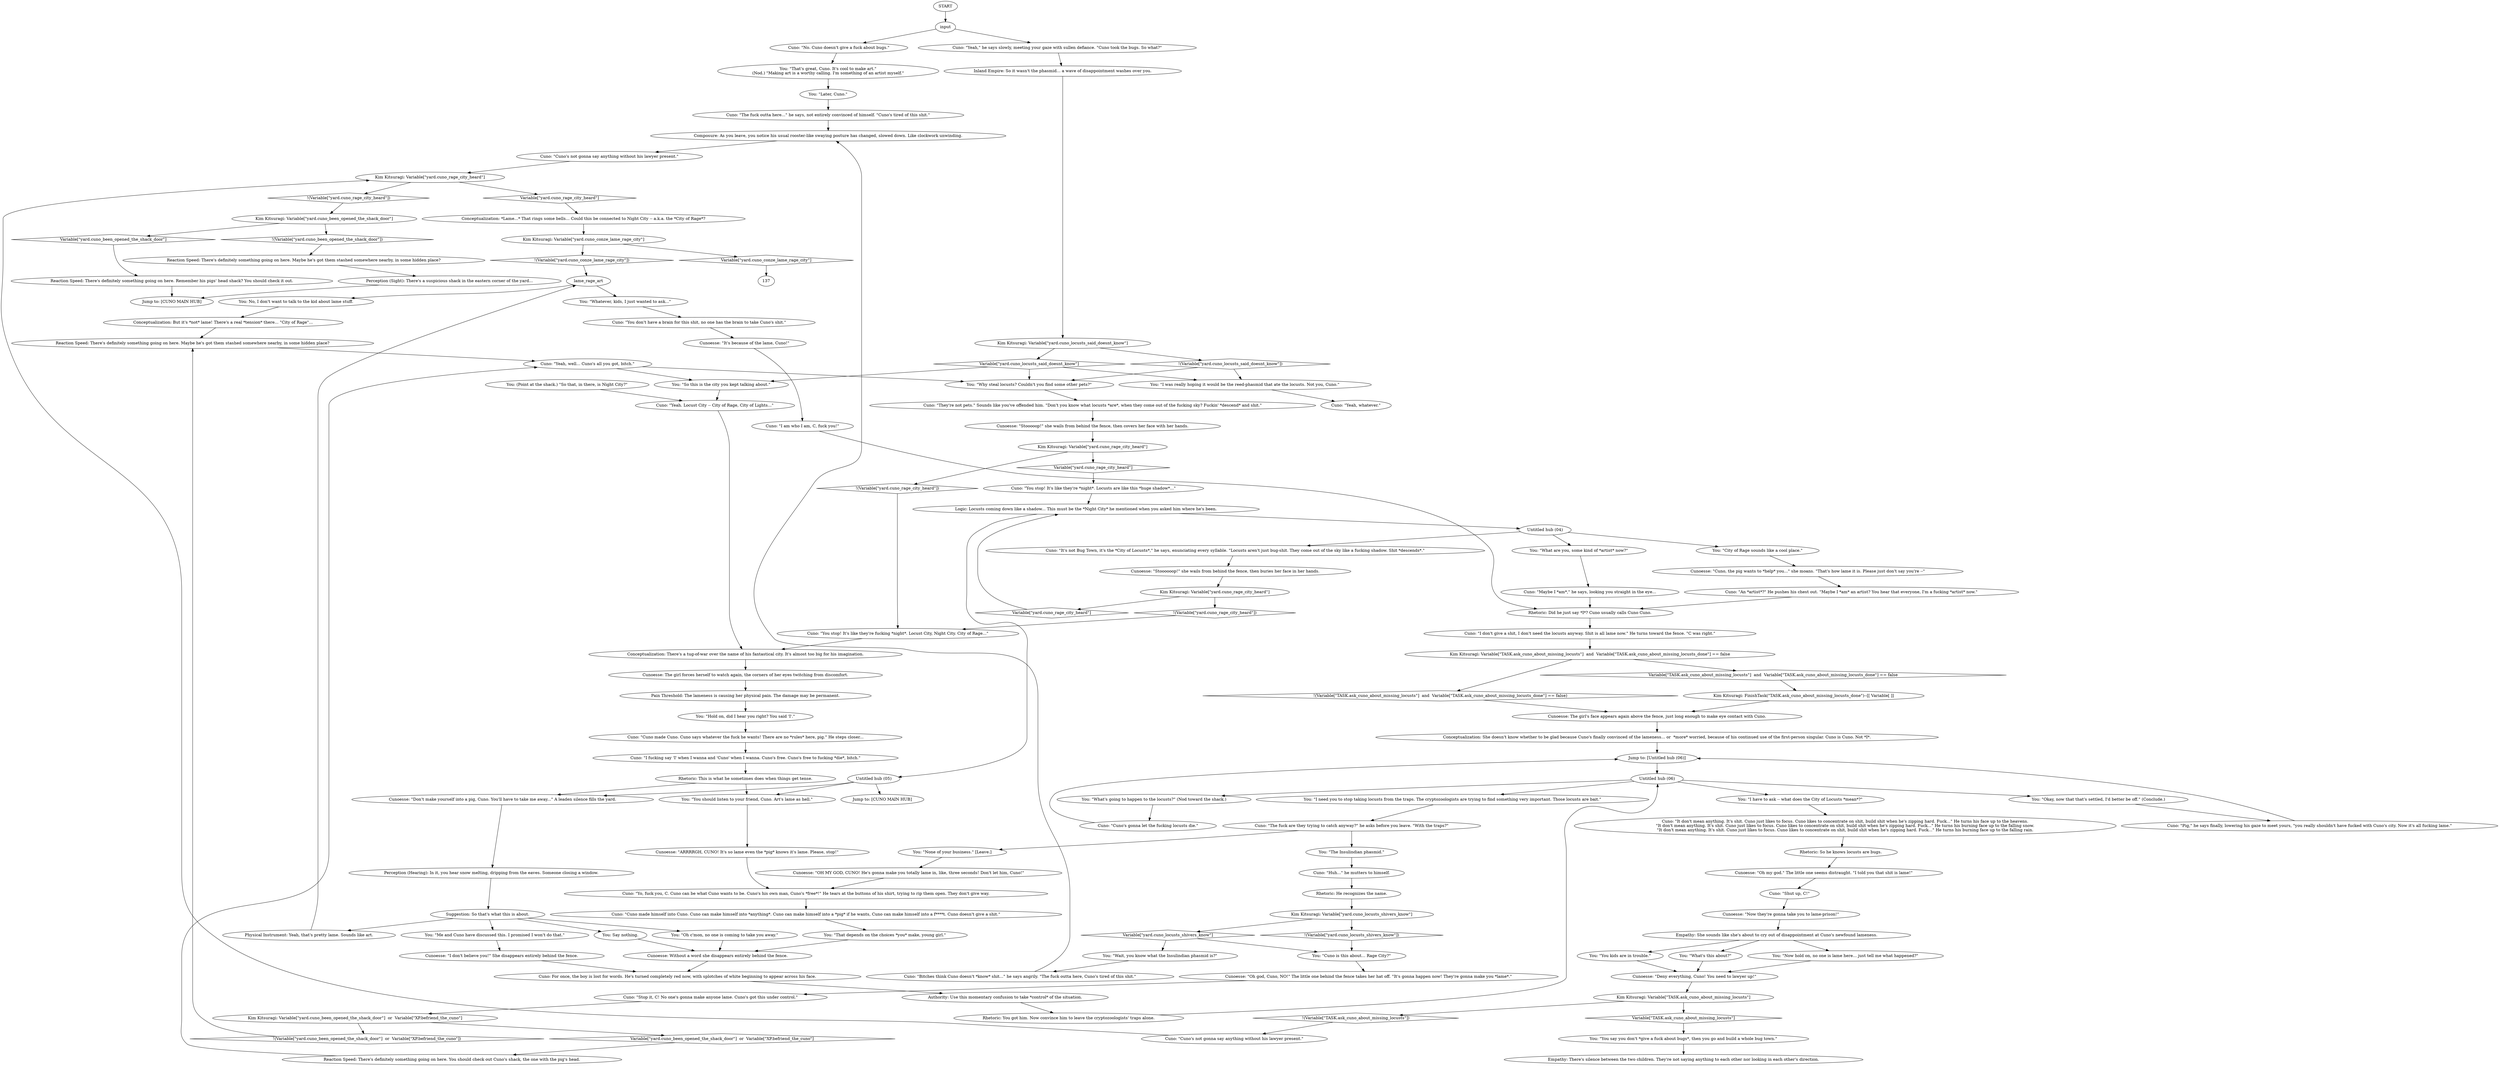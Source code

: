 # YARD / CUNO LOCUSTS
# Cuno's City of Locusts related content.
#* Futile.
#* I've been to shack and clicked on it.
# ==================================================
digraph G {
	  0 [label="START"];
	  1 [label="input"];
	  2 [label="Inland Empire: So it wasn't the phasmid... a wave of disappointment washes over you."];
	  3 [label="Kim Kitsuragi: Variable[\"yard.cuno_rage_city_heard\"]"];
	  4 [label="Variable[\"yard.cuno_rage_city_heard\"]", shape=diamond];
	  5 [label="!(Variable[\"yard.cuno_rage_city_heard\"])", shape=diamond];
	  6 [label="Cuno: \"Yeah. Locust City -- City of Rage, City of Lights...\""];
	  7 [label="You: \"What are you, some kind of *artist* now?\""];
	  8 [label="You: \"Oh c'mon, no one is coming to take you away.\""];
	  9 [label="Untitled hub (06)"];
	  10 [label="Cuno: \"It don't mean anything. It's shit. Cuno just likes to focus. Cuno likes to concentrate on shit, build shit when he's zipping hard. Fuck...\" He turns his face up to the heavens.\n\"It don't mean anything. It's shit. Cuno just likes to focus. Cuno likes to concentrate on shit, build shit when he's zipping hard. Fuck...\" He turns his burning face up to the falling snow.\n\"It don't mean anything. It's shit. Cuno just likes to focus. Cuno likes to concentrate on shit, build shit when he's zipping hard. Fuck...\" He turns his burning face up to the falling rain."];
	  11 [label="Cunoesse: \"Oh god, Cuno, NO!\" The little one behind the fence takes her hat off. \"It's gonna happen now! They're gonna make you *lame*.\""];
	  12 [label="Rhetoric: This is what he sometimes does when things get tense."];
	  13 [label="Cunoesse: \"I don't believe you!\" She disappears entirely behind the fence."];
	  14 [label="Perception (Sight): There's a suspicious shack in the eastern corner of the yard..."];
	  15 [label="You: \"I was really hoping it would be the reed-phasmid that ate the locusts. Not you, Cuno.“"];
	  16 [label="You: \"What's going to happen to the locusts?\" (Nod toward the shack.)"];
	  17 [label="You: \"The Insulindian phasmid.\""];
	  18 [label="Rhetoric: He recognizes the name."];
	  19 [label="Cunoesse: \"Deny everything, Cuno! You need to lawyer up!\""];
	  20 [label="Kim Kitsuragi: Variable[\"yard.cuno_been_opened_the_shack_door\"]  or  Variable[\"XP.befriend_the_cuno\"]"];
	  21 [label="Variable[\"yard.cuno_been_opened_the_shack_door\"]  or  Variable[\"XP.befriend_the_cuno\"]", shape=diamond];
	  22 [label="!(Variable[\"yard.cuno_been_opened_the_shack_door\"]  or  Variable[\"XP.befriend_the_cuno\"])", shape=diamond];
	  23 [label="You: \"I have to ask -- what does the City of Locusts *mean*?\""];
	  24 [label="Cuno: \"Cuno's gonna let the fucking locusts die.\""];
	  25 [label="You: \"Wait, you know what the Insulindian phasmid is?\""];
	  26 [label="Authority: Use this momentary confusion to take *control* of the situation."];
	  27 [label="Conceptualization: But it's *not* lame! There's a real *tension* there... \"City of Rage\"..."];
	  28 [label="Rhetoric: Did he just say *I*? Cuno usually calls Cuno Cuno."];
	  29 [label="Cuno: \"You don't have a brain for this shit, no one has the brain to take Cuno's shit.\""];
	  30 [label="Composure: As you leave, you notice his usual rooster-like swaying posture has changed, slowed down. Like clockwork unwinding."];
	  31 [label="Kim Kitsuragi: Variable[\"TASK.ask_cuno_about_missing_locusts\"]  and  Variable[\"TASK.ask_cuno_about_missing_locusts_done\"] == false"];
	  32 [label="Variable[\"TASK.ask_cuno_about_missing_locusts\"]  and  Variable[\"TASK.ask_cuno_about_missing_locusts_done\"] == false", shape=diamond];
	  33 [label="!(Variable[\"TASK.ask_cuno_about_missing_locusts\"]  and  Variable[\"TASK.ask_cuno_about_missing_locusts_done\"] == false)", shape=diamond];
	  34 [label="Cunoesse: The girl forces herself to watch again, the corners of her eyes twitching from discomfort."];
	  35 [label="Cunoesse: The girl's face appears again above the fence, just long enough to make eye contact with Cuno."];
	  36 [label="Empathy: She sounds like she's about to cry out of disappointment at Cuno's newfound lameness."];
	  37 [label="You: \"You kids are in trouble.\""];
	  38 [label="Reaction Speed: There's definitely something going on here. You should check out Cuno's shack, the one with the pig's head."];
	  39 [label="Cuno: \"They're not pets.\" Sounds like you've offended him. \"Don't you know what locusts *are*, when they come out of the fucking sky? Fuckin' *descend* and shit.\""];
	  40 [label="Cuno: \"Shut up, C!\""];
	  41 [label="You: \"You should listen to your friend, Cuno. Art's lame as hell.\""];
	  42 [label="Cuno: \"You stop! It's like they're *night*. Locusts are like this *huge shadow*...\""];
	  43 [label="Cuno: \"Cuno made Cuno. Cuno says whatever the fuck he wants! There are no *rules* here, pig.\" He steps closer..."];
	  44 [label="Conceptualization: She doesn't know whether to be glad because Cuno's finally convinced of the lameness... or  *more* worried, because of his continued use of the first-person singular. Cuno is Cuno. Not *I*."];
	  45 [label="Pain Threshold: The lameness is causing her physical pain. The damage may be permanent."];
	  46 [label="Cuno: \"Cuno made himself into Cuno. Cuno can make himself into *anything*. Cuno can make himself into a *pig* if he wants, Cuno can make himself into a f****t. Cuno doesn't give a shit.\""];
	  47 [label="Kim Kitsuragi: FinishTask(\"TASK.ask_cuno_about_missing_locusts_done\")--[[ Variable[ ]]"];
	  48 [label="Suggestion: So that's what this is about."];
	  49 [label="Cunoesse: \"Cuno, the pig wants to *help* you...\" she moans. \"That's how lame it is. Please just don't say you're --\""];
	  50 [label="Cuno: \"Huh...\" he mutters to himself."];
	  51 [label="Conceptualization: There's a tug-of-war over the name of his fantastical city. It's almost too big for his imagination."];
	  52 [label="You: \"Me and Cuno have discussed this. I promised I won't do that.\""];
	  53 [label="You: \"None of your business.\" [Leave.]"];
	  54 [label="Kim Kitsuragi: Variable[\"yard.cuno_rage_city_heard\"]"];
	  55 [label="Variable[\"yard.cuno_rage_city_heard\"]", shape=diamond];
	  56 [label="!(Variable[\"yard.cuno_rage_city_heard\"])", shape=diamond];
	  57 [label="Reaction Speed: There's definitely something going on here. Maybe he's got them stashed somewhere nearby, in some hidden place?"];
	  58 [label="You: \"I need you to stop taking locusts from the traps. The cryptozoologists are trying to find something very important. Those locusts are bait.\""];
	  59 [label="Cuno: For once, the boy is lost for words. He's turned completely red now, with splotches of white beginning to appear across his face."];
	  60 [label="You: \"Okay, now that that's settled, I'd better be off.\" (Conclude.)"];
	  61 [label="Cuno: \"Bitches think Cuno doesn't *know* shit...\" he says angrily. \"The fuck outta here, Cuno's tired of this shit.\""];
	  62 [label="lame_rage_art"];
	  63 [label="Reaction Speed: There's definitely something going on here. Remember his pigs' head shack? You should check it out."];
	  64 [label="Cunoesse: \"Now they're gonna take you to lame-prison!\""];
	  65 [label="You: No, I don't want to talk to the kid about lame stuff."];
	  66 [label="Cuno: \"Stop it, C! No one's gonna make anyone lame. Cuno's got this under control.\""];
	  67 [label="You: Say nothing."];
	  68 [label="Cunoesse: \"ARRRRGH, CUNO! It's so lame even the *pig* knows it's lame. Please, stop!\""];
	  69 [label="Cunoesse: Without a word she disappears entirely behind the fence."];
	  70 [label="You: \"What's this about?\""];
	  71 [label="Cuno: \"I fucking say 'I' when I wanna and 'Cuno' when I wanna. Cuno's free. Cuno's free to fucking *die*, bitch.\""];
	  72 [label="Cunoesse: \"Stooooop!\" she wails from behind the fence, then covers her face with her hands."];
	  73 [label="Cuno: \"Maybe I *am*,\" he says, looking you straight in the eye..."];
	  74 [label="Perception (Hearing): In it, you hear snow melting, dripping from the eaves. Someone closing a window."];
	  75 [label="Rhetoric: You got him. Now convince him to leave the cryptozoologists' traps alone."];
	  76 [label="Kim Kitsuragi: Variable[\"yard.cuno_rage_city_heard\"]"];
	  77 [label="Variable[\"yard.cuno_rage_city_heard\"]", shape=diamond];
	  78 [label="!(Variable[\"yard.cuno_rage_city_heard\"])", shape=diamond];
	  79 [label="Conceptualization: *Lame...* That rings some bells... Could this be connected to Night City -- a.k.a. the *City of Rage*?"];
	  80 [label="Reaction Speed: There's definitely something going on here. Maybe he's got them stashed somewhere nearby, in some hidden place?"];
	  81 [label="Kim Kitsuragi: Variable[\"TASK.ask_cuno_about_missing_locusts\"]"];
	  82 [label="Variable[\"TASK.ask_cuno_about_missing_locusts\"]", shape=diamond];
	  83 [label="!(Variable[\"TASK.ask_cuno_about_missing_locusts\"])", shape=diamond];
	  84 [label="You: \"Why steal locusts? Couldn't you find some other pets?\""];
	  85 [label="You: \"City of Rage sounds like a cool place.\""];
	  86 [label="Cuno: \"The fuck outta here...\" he says, not entirely convinced of himself. \"Cuno's tired of this shit.\""];
	  87 [label="Cuno: \"No. Cuno doesn't give a fuck about bugs.\""];
	  88 [label="You: \"Now hold on, no one is lame here... just tell me what happened?\""];
	  89 [label="Cuno: \"Cuno's not gonna say anything without his lawyer present.\""];
	  90 [label="Kim Kitsuragi: Variable[\"yard.cuno_conze_lame_rage_city\"]"];
	  91 [label="Variable[\"yard.cuno_conze_lame_rage_city\"]", shape=diamond];
	  92 [label="!(Variable[\"yard.cuno_conze_lame_rage_city\"])", shape=diamond];
	  93 [label="Kim Kitsuragi: Variable[\"yard.cuno_been_opened_the_shack_door\"]"];
	  94 [label="Variable[\"yard.cuno_been_opened_the_shack_door\"]", shape=diamond];
	  95 [label="!(Variable[\"yard.cuno_been_opened_the_shack_door\"])", shape=diamond];
	  96 [label="Cunoesse: \"It's because of the lame, Cuno!\""];
	  97 [label="Kim Kitsuragi: Variable[\"yard.cuno_locusts_said_doesnt_know\"]"];
	  98 [label="Variable[\"yard.cuno_locusts_said_doesnt_know\"]", shape=diamond];
	  99 [label="!(Variable[\"yard.cuno_locusts_said_doesnt_know\"])", shape=diamond];
	  100 [label="Cunoesse: \"Stoooooop!\" she wails from behind the fence, then buries her face in her hands."];
	  101 [label="Logic: Locusts coming down like a shadow... This must be the *Night City* he mentioned when you asked him where he's been."];
	  102 [label="Cuno: \"An *artist*?\" He pushes his chest out. \"Maybe I *am* an artist? You hear that everyone, I'm a fucking *artist* now.\""];
	  103 [label="Cuno: \"You stop! It's like they're fucking *night*. Locust City, Night City. City of Rage...\""];
	  104 [label="Cuno: \"Yo, fuck you, C. Cuno can be what Cuno wants to be. Cuno's his own man, Cuno's *free*!\" He tears at the buttons of his shirt, trying to rip them open. They don't give way."];
	  105 [label="Kim Kitsuragi: Variable[\"yard.cuno_locusts_shivers_know\"]"];
	  106 [label="Variable[\"yard.cuno_locusts_shivers_know\"]", shape=diamond];
	  107 [label="!(Variable[\"yard.cuno_locusts_shivers_know\"])", shape=diamond];
	  108 [label="Jump to: [CUNO MAIN HUB]"];
	  109 [label="Cunoesse: \"Oh my god.\" The little one seems distraught. \"I told you that shit is lame!\""];
	  110 [label="Cuno: \"I am who I am, C, fuck you!\""];
	  111 [label="Cuno: \"Yeah,\" he says slowly, meeting your gaze with sullen defiance. \"Cuno took the bugs. So what?\""];
	  112 [label="Jump to: [Untitled hub (06)]"];
	  113 [label="You: (Point at the shack.) \"So that, in there, is Night City?\""];
	  114 [label="Untitled hub (04)"];
	  115 [label="You: \"Hold on, did I hear you right? You said 'I'.\""];
	  116 [label="Jump to: [CUNO MAIN HUB]"];
	  117 [label="Cuno: \"Yeah, well... Cuno's all you got, bitch.\""];
	  118 [label="Cuno: \"Yeah, whatever.\""];
	  119 [label="Cunoesse: \"OH MY GOD, CUNO! He's gonna make you totally lame in, like, three seconds! Don't let him, Cuno!\""];
	  120 [label="You: \"Later, Cuno.\""];
	  121 [label="You: \"Cuno is this about... Rage City?\""];
	  122 [label="You: \"Whatever, kids, I just wanted to ask...\""];
	  123 [label="Cuno: \"It's not Bug Town, it's the *City of Locusts*,\" he says, enunciating every syllable. \"Locusts aren't just bug-shit. They come out of the sky like a fucking shadow. Shit *descends*.\""];
	  124 [label="Empathy: There's silence between the two children. They're not saying anything to each other nor looking in each other's direction."];
	  125 [label="Cuno: \"Cuno's not gonna say anything without his lawyer present.\""];
	  126 [label="You: \"You say you don't *give a fuck about bugs*, then you go and build a whole bug town.\""];
	  127 [label="You: \"So this is the city you kept talking about.\""];
	  128 [label="Untitled hub (05)"];
	  129 [label="Cuno: \"I don't give a shit, I don't need the locusts anyway. Shit is all lame now.\" He turns toward the fence. \"C was right.\""];
	  130 [label="Cuno: \"The fuck are they trying to catch anyway?\" he asks before you leave. \"With the traps?\""];
	  131 [label="Cuno: \"Pig,\" he says finally, lowering his gaze to meet yours, \"you really shouldn't have fucked with Cuno's city. Now it's all fucking lame.\""];
	  132 [label="Rhetoric: So he knows locusts are bugs."];
	  133 [label="You: \"That's great, Cuno. It's cool to make art.\"\n(Nod.) \"Making art is a worthy calling. I'm something of an artist myself.\""];
	  134 [label="Cunoesse: \"Don't make yourself into a pig, Cuno. You'll have to take me away...\" A leaden silence fills the yard."];
	  135 [label="You: \"That depends on the choices *you* make, young girl.\""];
	  136 [label="Physical Instrument: Yeah, that's pretty lame. Sounds like art."];
	  0 -> 1
	  1 -> 111
	  1 -> 87
	  2 -> 97
	  3 -> 4
	  3 -> 5
	  4 -> 101
	  5 -> 103
	  6 -> 51
	  7 -> 73
	  8 -> 69
	  9 -> 16
	  9 -> 58
	  9 -> 60
	  9 -> 23
	  10 -> 132
	  11 -> 66
	  12 -> 41
	  12 -> 134
	  13 -> 59
	  14 -> 108
	  15 -> 118
	  16 -> 24
	  17 -> 50
	  18 -> 105
	  19 -> 81
	  20 -> 21
	  20 -> 22
	  21 -> 38
	  22 -> 57
	  23 -> 10
	  24 -> 112
	  25 -> 61
	  26 -> 75
	  27 -> 57
	  28 -> 129
	  29 -> 96
	  30 -> 125
	  31 -> 32
	  31 -> 33
	  32 -> 47
	  33 -> 35
	  34 -> 45
	  35 -> 44
	  36 -> 88
	  36 -> 37
	  36 -> 70
	  37 -> 19
	  38 -> 117
	  39 -> 72
	  40 -> 64
	  41 -> 68
	  42 -> 101
	  43 -> 71
	  44 -> 112
	  45 -> 115
	  46 -> 135
	  47 -> 35
	  48 -> 136
	  48 -> 8
	  48 -> 67
	  48 -> 52
	  49 -> 102
	  50 -> 18
	  51 -> 34
	  52 -> 13
	  53 -> 119
	  54 -> 56
	  54 -> 55
	  55 -> 42
	  56 -> 103
	  57 -> 117
	  58 -> 130
	  59 -> 26
	  60 -> 131
	  61 -> 30
	  62 -> 65
	  62 -> 122
	  63 -> 108
	  64 -> 36
	  65 -> 27
	  66 -> 20
	  67 -> 69
	  68 -> 104
	  69 -> 59
	  70 -> 19
	  71 -> 12
	  72 -> 54
	  73 -> 28
	  74 -> 48
	  75 -> 9
	  76 -> 77
	  76 -> 78
	  77 -> 79
	  78 -> 93
	  79 -> 90
	  80 -> 14
	  81 -> 82
	  81 -> 83
	  82 -> 126
	  83 -> 89
	  84 -> 39
	  85 -> 49
	  86 -> 30
	  87 -> 133
	  88 -> 19
	  89 -> 76
	  90 -> 91
	  90 -> 92
	  91 -> 137
	  92 -> 62
	  93 -> 94
	  93 -> 95
	  94 -> 63
	  95 -> 80
	  96 -> 110
	  97 -> 98
	  97 -> 99
	  98 -> 127
	  98 -> 84
	  98 -> 15
	  99 -> 84
	  99 -> 15
	  100 -> 3
	  101 -> 128
	  101 -> 114
	  102 -> 28
	  103 -> 51
	  104 -> 46
	  105 -> 106
	  105 -> 107
	  106 -> 25
	  106 -> 121
	  107 -> 121
	  109 -> 40
	  110 -> 28
	  111 -> 2
	  112 -> 9
	  113 -> 6
	  114 -> 123
	  114 -> 85
	  114 -> 7
	  115 -> 43
	  117 -> 84
	  117 -> 127
	  119 -> 104
	  120 -> 86
	  121 -> 11
	  122 -> 29
	  123 -> 100
	  125 -> 76
	  126 -> 124
	  127 -> 6
	  128 -> 41
	  128 -> 116
	  128 -> 134
	  129 -> 31
	  130 -> 17
	  130 -> 53
	  131 -> 112
	  132 -> 109
	  133 -> 120
	  134 -> 74
	  135 -> 69
	  136 -> 62
}

